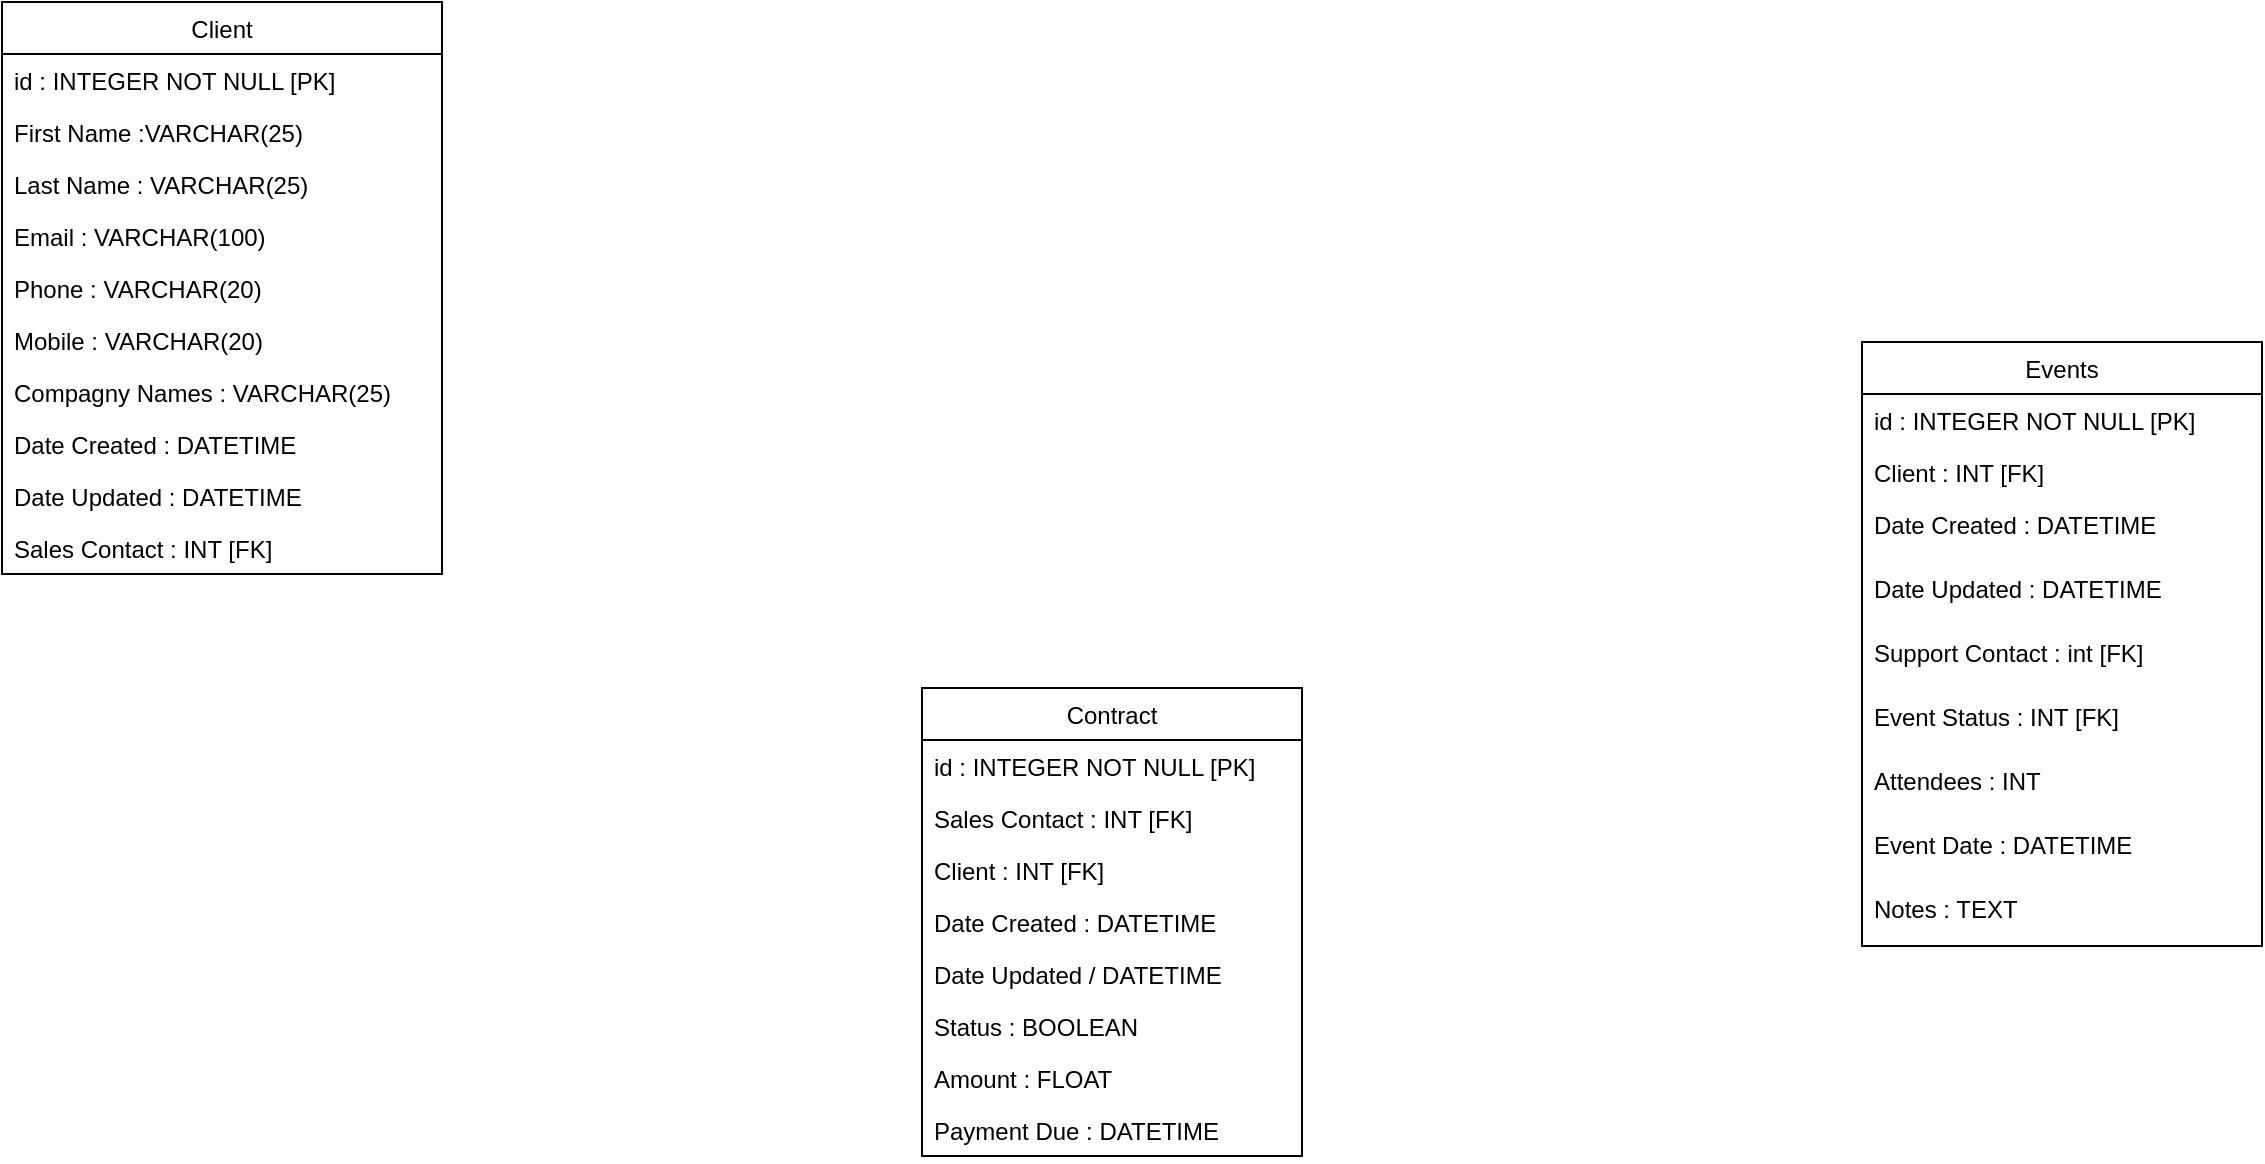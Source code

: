 <mxfile version="20.3.0" type="github">
  <diagram name="Page-1" id="e7e014a7-5840-1c2e-5031-d8a46d1fe8dd">
    <mxGraphModel dx="1422" dy="780" grid="1" gridSize="10" guides="1" tooltips="1" connect="1" arrows="1" fold="1" page="1" pageScale="1" pageWidth="1169" pageHeight="826" background="none" math="0" shadow="0">
      <root>
        <mxCell id="0" />
        <mxCell id="1" parent="0" />
        <mxCell id="pzetBezUOaXZdso2DsOu-49" value="Events" style="swimlane;fontStyle=0;childLayout=stackLayout;horizontal=1;startSize=26;fillColor=none;horizontalStack=0;resizeParent=1;resizeParentMax=0;resizeLast=0;collapsible=1;marginBottom=0;direction=east;" vertex="1" parent="1">
          <mxGeometry x="990" y="240" width="200" height="302" as="geometry">
            <mxRectangle x="410" y="230" width="80" height="30" as="alternateBounds" />
          </mxGeometry>
        </mxCell>
        <mxCell id="pzetBezUOaXZdso2DsOu-50" value="id : INTEGER NOT NULL [PK]" style="text;strokeColor=none;fillColor=none;align=left;verticalAlign=top;spacingLeft=4;spacingRight=4;overflow=hidden;rotatable=0;points=[[0,0.5],[1,0.5]];portConstraint=eastwest;" vertex="1" parent="pzetBezUOaXZdso2DsOu-49">
          <mxGeometry y="26" width="200" height="26" as="geometry" />
        </mxCell>
        <mxCell id="pzetBezUOaXZdso2DsOu-51" value="Client : INT [FK]" style="text;strokeColor=none;fillColor=none;align=left;verticalAlign=top;spacingLeft=4;spacingRight=4;overflow=hidden;rotatable=0;points=[[0,0.5],[1,0.5]];portConstraint=eastwest;" vertex="1" parent="pzetBezUOaXZdso2DsOu-49">
          <mxGeometry y="52" width="200" height="26" as="geometry" />
        </mxCell>
        <mxCell id="pzetBezUOaXZdso2DsOu-59" value="Date Created : DATETIME" style="text;strokeColor=none;fillColor=none;align=left;verticalAlign=top;spacingLeft=4;spacingRight=4;overflow=hidden;rotatable=0;points=[[0,0.5],[1,0.5]];portConstraint=eastwest;" vertex="1" parent="pzetBezUOaXZdso2DsOu-49">
          <mxGeometry y="78" width="200" height="32" as="geometry" />
        </mxCell>
        <mxCell id="pzetBezUOaXZdso2DsOu-55" value="Date Updated : DATETIME" style="text;strokeColor=none;fillColor=none;align=left;verticalAlign=top;spacingLeft=4;spacingRight=4;overflow=hidden;rotatable=0;points=[[0,0.5],[1,0.5]];portConstraint=eastwest;" vertex="1" parent="pzetBezUOaXZdso2DsOu-49">
          <mxGeometry y="110" width="200" height="32" as="geometry" />
        </mxCell>
        <mxCell id="pzetBezUOaXZdso2DsOu-57" value="Support Contact : int [FK]" style="text;strokeColor=none;fillColor=none;align=left;verticalAlign=top;spacingLeft=4;spacingRight=4;overflow=hidden;rotatable=0;points=[[0,0.5],[1,0.5]];portConstraint=eastwest;" vertex="1" parent="pzetBezUOaXZdso2DsOu-49">
          <mxGeometry y="142" width="200" height="32" as="geometry" />
        </mxCell>
        <mxCell id="pzetBezUOaXZdso2DsOu-61" value="Event Status : INT [FK]" style="text;strokeColor=none;fillColor=none;align=left;verticalAlign=top;spacingLeft=4;spacingRight=4;overflow=hidden;rotatable=0;points=[[0,0.5],[1,0.5]];portConstraint=eastwest;" vertex="1" parent="pzetBezUOaXZdso2DsOu-49">
          <mxGeometry y="174" width="200" height="32" as="geometry" />
        </mxCell>
        <mxCell id="pzetBezUOaXZdso2DsOu-60" value="Attendees : INT" style="text;strokeColor=none;fillColor=none;align=left;verticalAlign=top;spacingLeft=4;spacingRight=4;overflow=hidden;rotatable=0;points=[[0,0.5],[1,0.5]];portConstraint=eastwest;" vertex="1" parent="pzetBezUOaXZdso2DsOu-49">
          <mxGeometry y="206" width="200" height="32" as="geometry" />
        </mxCell>
        <mxCell id="pzetBezUOaXZdso2DsOu-63" value="Event Date : DATETIME" style="text;strokeColor=none;fillColor=none;align=left;verticalAlign=top;spacingLeft=4;spacingRight=4;overflow=hidden;rotatable=0;points=[[0,0.5],[1,0.5]];portConstraint=eastwest;" vertex="1" parent="pzetBezUOaXZdso2DsOu-49">
          <mxGeometry y="238" width="200" height="32" as="geometry" />
        </mxCell>
        <mxCell id="pzetBezUOaXZdso2DsOu-62" value="Notes : TEXT" style="text;strokeColor=none;fillColor=none;align=left;verticalAlign=top;spacingLeft=4;spacingRight=4;overflow=hidden;rotatable=0;points=[[0,0.5],[1,0.5]];portConstraint=eastwest;" vertex="1" parent="pzetBezUOaXZdso2DsOu-49">
          <mxGeometry y="270" width="200" height="32" as="geometry" />
        </mxCell>
        <mxCell id="pzetBezUOaXZdso2DsOu-64" value="Client" style="swimlane;fontStyle=0;childLayout=stackLayout;horizontal=1;startSize=26;fillColor=none;horizontalStack=0;resizeParent=1;resizeParentMax=0;resizeLast=0;collapsible=1;marginBottom=0;" vertex="1" parent="1">
          <mxGeometry x="60" y="70" width="220" height="286" as="geometry" />
        </mxCell>
        <mxCell id="pzetBezUOaXZdso2DsOu-65" value="id : INTEGER NOT NULL [PK]" style="text;strokeColor=none;fillColor=none;align=left;verticalAlign=top;spacingLeft=4;spacingRight=4;overflow=hidden;rotatable=0;points=[[0,0.5],[1,0.5]];portConstraint=eastwest;" vertex="1" parent="pzetBezUOaXZdso2DsOu-64">
          <mxGeometry y="26" width="220" height="26" as="geometry" />
        </mxCell>
        <mxCell id="pzetBezUOaXZdso2DsOu-66" value="First Name :VARCHAR(25) " style="text;strokeColor=none;fillColor=none;align=left;verticalAlign=top;spacingLeft=4;spacingRight=4;overflow=hidden;rotatable=0;points=[[0,0.5],[1,0.5]];portConstraint=eastwest;" vertex="1" parent="pzetBezUOaXZdso2DsOu-64">
          <mxGeometry y="52" width="220" height="26" as="geometry" />
        </mxCell>
        <mxCell id="pzetBezUOaXZdso2DsOu-67" value="Last Name : VARCHAR(25)" style="text;strokeColor=none;fillColor=none;align=left;verticalAlign=top;spacingLeft=4;spacingRight=4;overflow=hidden;rotatable=0;points=[[0,0.5],[1,0.5]];portConstraint=eastwest;" vertex="1" parent="pzetBezUOaXZdso2DsOu-64">
          <mxGeometry y="78" width="220" height="26" as="geometry" />
        </mxCell>
        <mxCell id="pzetBezUOaXZdso2DsOu-68" value="Email : VARCHAR(100)" style="text;strokeColor=none;fillColor=none;align=left;verticalAlign=top;spacingLeft=4;spacingRight=4;overflow=hidden;rotatable=0;points=[[0,0.5],[1,0.5]];portConstraint=eastwest;" vertex="1" parent="pzetBezUOaXZdso2DsOu-64">
          <mxGeometry y="104" width="220" height="26" as="geometry" />
        </mxCell>
        <mxCell id="pzetBezUOaXZdso2DsOu-69" value="Phone : VARCHAR(20)" style="text;strokeColor=none;fillColor=none;align=left;verticalAlign=top;spacingLeft=4;spacingRight=4;overflow=hidden;rotatable=0;points=[[0,0.5],[1,0.5]];portConstraint=eastwest;" vertex="1" parent="pzetBezUOaXZdso2DsOu-64">
          <mxGeometry y="130" width="220" height="26" as="geometry" />
        </mxCell>
        <mxCell id="pzetBezUOaXZdso2DsOu-70" value="Mobile : VARCHAR(20)" style="text;strokeColor=none;fillColor=none;align=left;verticalAlign=top;spacingLeft=4;spacingRight=4;overflow=hidden;rotatable=0;points=[[0,0.5],[1,0.5]];portConstraint=eastwest;" vertex="1" parent="pzetBezUOaXZdso2DsOu-64">
          <mxGeometry y="156" width="220" height="26" as="geometry" />
        </mxCell>
        <mxCell id="pzetBezUOaXZdso2DsOu-71" value="Compagny Names : VARCHAR(25)" style="text;strokeColor=none;fillColor=none;align=left;verticalAlign=top;spacingLeft=4;spacingRight=4;overflow=hidden;rotatable=0;points=[[0,0.5],[1,0.5]];portConstraint=eastwest;" vertex="1" parent="pzetBezUOaXZdso2DsOu-64">
          <mxGeometry y="182" width="220" height="26" as="geometry" />
        </mxCell>
        <mxCell id="pzetBezUOaXZdso2DsOu-73" value="Date Created : DATETIME" style="text;strokeColor=none;fillColor=none;align=left;verticalAlign=top;spacingLeft=4;spacingRight=4;overflow=hidden;rotatable=0;points=[[0,0.5],[1,0.5]];portConstraint=eastwest;" vertex="1" parent="pzetBezUOaXZdso2DsOu-64">
          <mxGeometry y="208" width="220" height="26" as="geometry" />
        </mxCell>
        <mxCell id="pzetBezUOaXZdso2DsOu-74" value="Date Updated : DATETIME" style="text;strokeColor=none;fillColor=none;align=left;verticalAlign=top;spacingLeft=4;spacingRight=4;overflow=hidden;rotatable=0;points=[[0,0.5],[1,0.5]];portConstraint=eastwest;" vertex="1" parent="pzetBezUOaXZdso2DsOu-64">
          <mxGeometry y="234" width="220" height="26" as="geometry" />
        </mxCell>
        <mxCell id="pzetBezUOaXZdso2DsOu-75" value="Sales Contact : INT [FK]" style="text;strokeColor=none;fillColor=none;align=left;verticalAlign=top;spacingLeft=4;spacingRight=4;overflow=hidden;rotatable=0;points=[[0,0.5],[1,0.5]];portConstraint=eastwest;" vertex="1" parent="pzetBezUOaXZdso2DsOu-64">
          <mxGeometry y="260" width="220" height="26" as="geometry" />
        </mxCell>
        <mxCell id="pzetBezUOaXZdso2DsOu-76" value="Contract" style="swimlane;fontStyle=0;childLayout=stackLayout;horizontal=1;startSize=26;fillColor=none;horizontalStack=0;resizeParent=1;resizeParentMax=0;resizeLast=0;collapsible=1;marginBottom=0;" vertex="1" parent="1">
          <mxGeometry x="520" y="413" width="190" height="234" as="geometry" />
        </mxCell>
        <mxCell id="pzetBezUOaXZdso2DsOu-77" value="id : INTEGER NOT NULL [PK]" style="text;strokeColor=none;fillColor=none;align=left;verticalAlign=top;spacingLeft=4;spacingRight=4;overflow=hidden;rotatable=0;points=[[0,0.5],[1,0.5]];portConstraint=eastwest;" vertex="1" parent="pzetBezUOaXZdso2DsOu-76">
          <mxGeometry y="26" width="190" height="26" as="geometry" />
        </mxCell>
        <mxCell id="pzetBezUOaXZdso2DsOu-78" value="Sales Contact : INT [FK]" style="text;strokeColor=none;fillColor=none;align=left;verticalAlign=top;spacingLeft=4;spacingRight=4;overflow=hidden;rotatable=0;points=[[0,0.5],[1,0.5]];portConstraint=eastwest;" vertex="1" parent="pzetBezUOaXZdso2DsOu-76">
          <mxGeometry y="52" width="190" height="26" as="geometry" />
        </mxCell>
        <mxCell id="pzetBezUOaXZdso2DsOu-79" value="Client : INT [FK]" style="text;strokeColor=none;fillColor=none;align=left;verticalAlign=top;spacingLeft=4;spacingRight=4;overflow=hidden;rotatable=0;points=[[0,0.5],[1,0.5]];portConstraint=eastwest;" vertex="1" parent="pzetBezUOaXZdso2DsOu-76">
          <mxGeometry y="78" width="190" height="26" as="geometry" />
        </mxCell>
        <mxCell id="pzetBezUOaXZdso2DsOu-83" value="Date Created : DATETIME" style="text;strokeColor=none;fillColor=none;align=left;verticalAlign=top;spacingLeft=4;spacingRight=4;overflow=hidden;rotatable=0;points=[[0,0.5],[1,0.5]];portConstraint=eastwest;" vertex="1" parent="pzetBezUOaXZdso2DsOu-76">
          <mxGeometry y="104" width="190" height="26" as="geometry" />
        </mxCell>
        <mxCell id="pzetBezUOaXZdso2DsOu-82" value="Date Updated / DATETIME" style="text;strokeColor=none;fillColor=none;align=left;verticalAlign=top;spacingLeft=4;spacingRight=4;overflow=hidden;rotatable=0;points=[[0,0.5],[1,0.5]];portConstraint=eastwest;" vertex="1" parent="pzetBezUOaXZdso2DsOu-76">
          <mxGeometry y="130" width="190" height="26" as="geometry" />
        </mxCell>
        <mxCell id="pzetBezUOaXZdso2DsOu-81" value="Status : BOOLEAN" style="text;strokeColor=none;fillColor=none;align=left;verticalAlign=top;spacingLeft=4;spacingRight=4;overflow=hidden;rotatable=0;points=[[0,0.5],[1,0.5]];portConstraint=eastwest;" vertex="1" parent="pzetBezUOaXZdso2DsOu-76">
          <mxGeometry y="156" width="190" height="26" as="geometry" />
        </mxCell>
        <mxCell id="pzetBezUOaXZdso2DsOu-80" value="Amount : FLOAT" style="text;strokeColor=none;fillColor=none;align=left;verticalAlign=top;spacingLeft=4;spacingRight=4;overflow=hidden;rotatable=0;points=[[0,0.5],[1,0.5]];portConstraint=eastwest;" vertex="1" parent="pzetBezUOaXZdso2DsOu-76">
          <mxGeometry y="182" width="190" height="26" as="geometry" />
        </mxCell>
        <mxCell id="pzetBezUOaXZdso2DsOu-84" value="Payment Due : DATETIME" style="text;strokeColor=none;fillColor=none;align=left;verticalAlign=top;spacingLeft=4;spacingRight=4;overflow=hidden;rotatable=0;points=[[0,0.5],[1,0.5]];portConstraint=eastwest;" vertex="1" parent="pzetBezUOaXZdso2DsOu-76">
          <mxGeometry y="208" width="190" height="26" as="geometry" />
        </mxCell>
      </root>
    </mxGraphModel>
  </diagram>
</mxfile>
